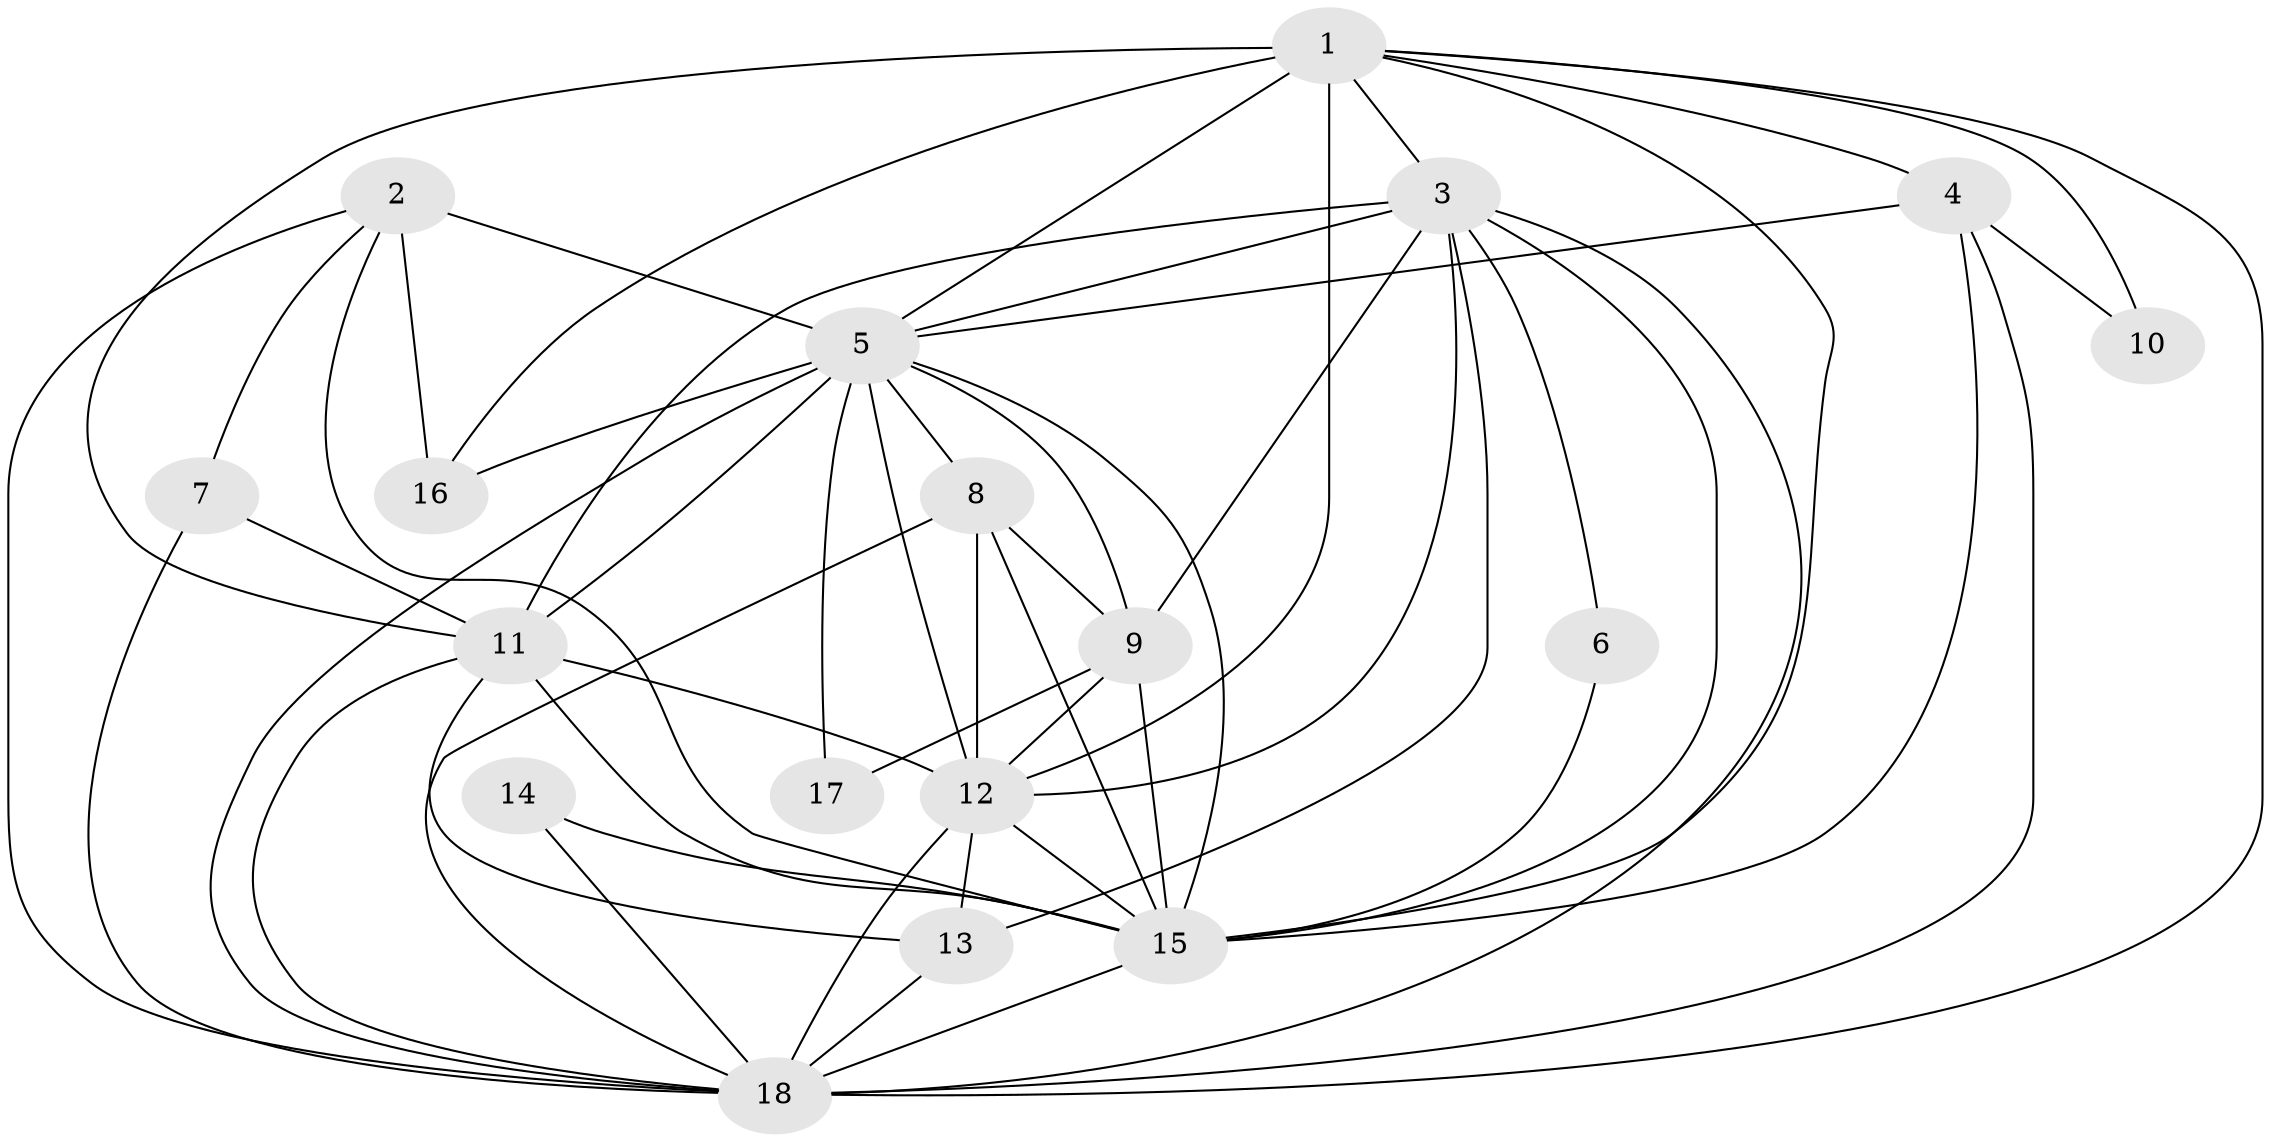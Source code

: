 // original degree distribution, {16: 0.05263157894736842, 14: 0.07017543859649122, 21: 0.017543859649122806, 11: 0.017543859649122806, 19: 0.017543859649122806, 2: 0.5087719298245614, 4: 0.03508771929824561, 7: 0.017543859649122806, 3: 0.22807017543859648, 6: 0.017543859649122806, 5: 0.017543859649122806}
// Generated by graph-tools (version 1.1) at 2025/36/03/04/25 23:36:33]
// undirected, 18 vertices, 55 edges
graph export_dot {
  node [color=gray90,style=filled];
  1;
  2;
  3;
  4;
  5;
  6;
  7;
  8;
  9;
  10;
  11;
  12;
  13;
  14;
  15;
  16;
  17;
  18;
  1 -- 3 [weight=1.0];
  1 -- 4 [weight=2.0];
  1 -- 5 [weight=4.0];
  1 -- 10 [weight=1.0];
  1 -- 11 [weight=1.0];
  1 -- 12 [weight=3.0];
  1 -- 15 [weight=1.0];
  1 -- 16 [weight=1.0];
  1 -- 18 [weight=1.0];
  2 -- 5 [weight=2.0];
  2 -- 7 [weight=1.0];
  2 -- 15 [weight=1.0];
  2 -- 16 [weight=1.0];
  2 -- 18 [weight=1.0];
  3 -- 5 [weight=4.0];
  3 -- 6 [weight=1.0];
  3 -- 9 [weight=1.0];
  3 -- 11 [weight=2.0];
  3 -- 12 [weight=2.0];
  3 -- 13 [weight=1.0];
  3 -- 15 [weight=2.0];
  3 -- 18 [weight=1.0];
  4 -- 5 [weight=3.0];
  4 -- 10 [weight=1.0];
  4 -- 15 [weight=1.0];
  4 -- 18 [weight=1.0];
  5 -- 8 [weight=1.0];
  5 -- 9 [weight=1.0];
  5 -- 11 [weight=4.0];
  5 -- 12 [weight=7.0];
  5 -- 15 [weight=4.0];
  5 -- 16 [weight=2.0];
  5 -- 17 [weight=1.0];
  5 -- 18 [weight=3.0];
  6 -- 15 [weight=1.0];
  7 -- 11 [weight=1.0];
  7 -- 18 [weight=1.0];
  8 -- 9 [weight=1.0];
  8 -- 12 [weight=1.0];
  8 -- 15 [weight=2.0];
  8 -- 18 [weight=1.0];
  9 -- 12 [weight=1.0];
  9 -- 15 [weight=2.0];
  9 -- 17 [weight=2.0];
  11 -- 12 [weight=5.0];
  11 -- 13 [weight=1.0];
  11 -- 15 [weight=1.0];
  11 -- 18 [weight=1.0];
  12 -- 13 [weight=1.0];
  12 -- 15 [weight=3.0];
  12 -- 18 [weight=3.0];
  13 -- 18 [weight=1.0];
  14 -- 15 [weight=2.0];
  14 -- 18 [weight=1.0];
  15 -- 18 [weight=1.0];
}
